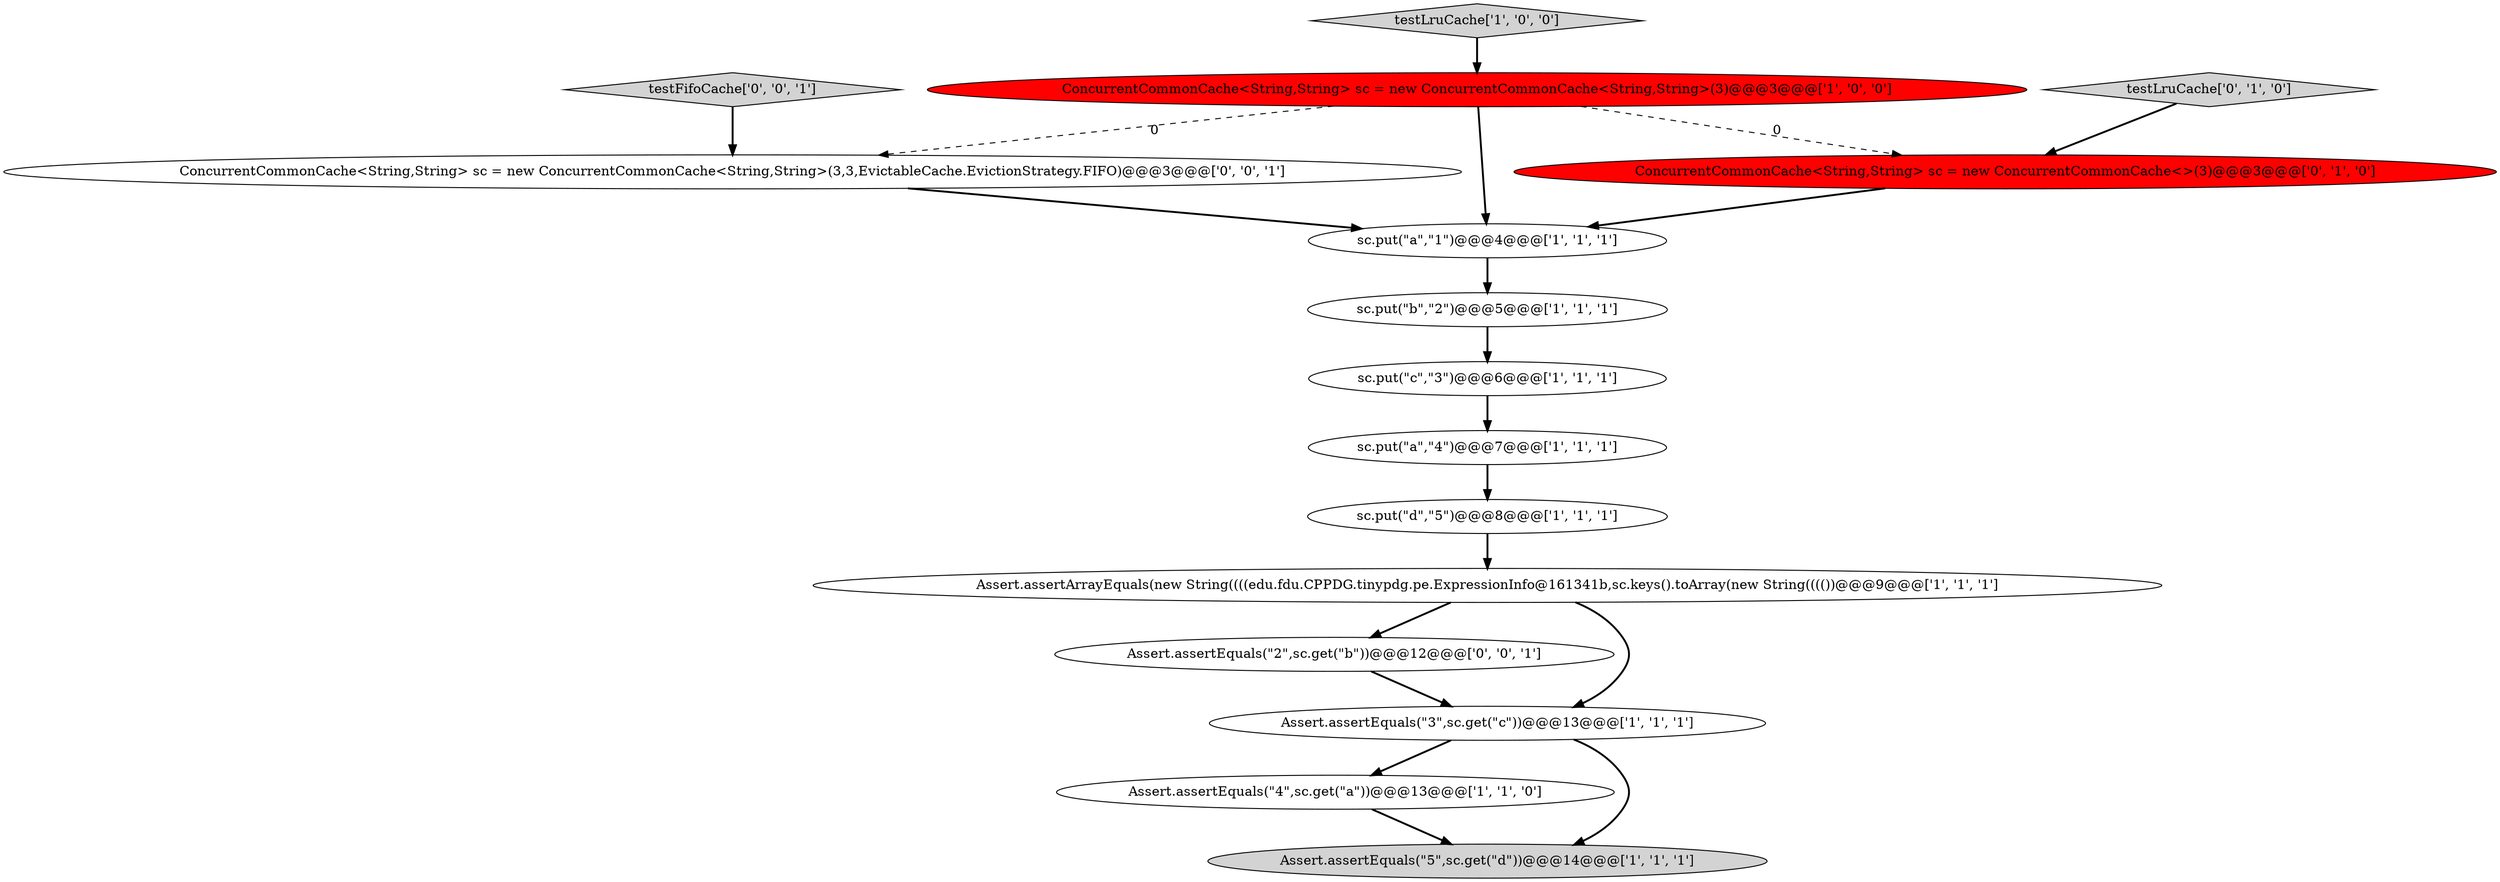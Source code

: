 digraph {
11 [style = filled, label = "ConcurrentCommonCache<String,String> sc = new ConcurrentCommonCache<>(3)@@@3@@@['0', '1', '0']", fillcolor = red, shape = ellipse image = "AAA1AAABBB2BBB"];
3 [style = filled, label = "sc.put(\"c\",\"3\")@@@6@@@['1', '1', '1']", fillcolor = white, shape = ellipse image = "AAA0AAABBB1BBB"];
14 [style = filled, label = "Assert.assertEquals(\"2\",sc.get(\"b\"))@@@12@@@['0', '0', '1']", fillcolor = white, shape = ellipse image = "AAA0AAABBB3BBB"];
4 [style = filled, label = "sc.put(\"a\",\"4\")@@@7@@@['1', '1', '1']", fillcolor = white, shape = ellipse image = "AAA0AAABBB1BBB"];
0 [style = filled, label = "sc.put(\"a\",\"1\")@@@4@@@['1', '1', '1']", fillcolor = white, shape = ellipse image = "AAA0AAABBB1BBB"];
9 [style = filled, label = "sc.put(\"b\",\"2\")@@@5@@@['1', '1', '1']", fillcolor = white, shape = ellipse image = "AAA0AAABBB1BBB"];
13 [style = filled, label = "testFifoCache['0', '0', '1']", fillcolor = lightgray, shape = diamond image = "AAA0AAABBB3BBB"];
7 [style = filled, label = "Assert.assertEquals(\"4\",sc.get(\"a\"))@@@13@@@['1', '1', '0']", fillcolor = white, shape = ellipse image = "AAA0AAABBB1BBB"];
6 [style = filled, label = "Assert.assertArrayEquals(new String((((edu.fdu.CPPDG.tinypdg.pe.ExpressionInfo@161341b,sc.keys().toArray(new String(((())@@@9@@@['1', '1', '1']", fillcolor = white, shape = ellipse image = "AAA0AAABBB1BBB"];
2 [style = filled, label = "ConcurrentCommonCache<String,String> sc = new ConcurrentCommonCache<String,String>(3)@@@3@@@['1', '0', '0']", fillcolor = red, shape = ellipse image = "AAA1AAABBB1BBB"];
8 [style = filled, label = "testLruCache['1', '0', '0']", fillcolor = lightgray, shape = diamond image = "AAA0AAABBB1BBB"];
1 [style = filled, label = "Assert.assertEquals(\"3\",sc.get(\"c\"))@@@13@@@['1', '1', '1']", fillcolor = white, shape = ellipse image = "AAA0AAABBB1BBB"];
5 [style = filled, label = "sc.put(\"d\",\"5\")@@@8@@@['1', '1', '1']", fillcolor = white, shape = ellipse image = "AAA0AAABBB1BBB"];
15 [style = filled, label = "ConcurrentCommonCache<String,String> sc = new ConcurrentCommonCache<String,String>(3,3,EvictableCache.EvictionStrategy.FIFO)@@@3@@@['0', '0', '1']", fillcolor = white, shape = ellipse image = "AAA0AAABBB3BBB"];
12 [style = filled, label = "testLruCache['0', '1', '0']", fillcolor = lightgray, shape = diamond image = "AAA0AAABBB2BBB"];
10 [style = filled, label = "Assert.assertEquals(\"5\",sc.get(\"d\"))@@@14@@@['1', '1', '1']", fillcolor = lightgray, shape = ellipse image = "AAA0AAABBB1BBB"];
6->14 [style = bold, label=""];
9->3 [style = bold, label=""];
6->1 [style = bold, label=""];
2->11 [style = dashed, label="0"];
0->9 [style = bold, label=""];
2->0 [style = bold, label=""];
11->0 [style = bold, label=""];
13->15 [style = bold, label=""];
5->6 [style = bold, label=""];
8->2 [style = bold, label=""];
1->10 [style = bold, label=""];
7->10 [style = bold, label=""];
4->5 [style = bold, label=""];
3->4 [style = bold, label=""];
1->7 [style = bold, label=""];
15->0 [style = bold, label=""];
14->1 [style = bold, label=""];
2->15 [style = dashed, label="0"];
12->11 [style = bold, label=""];
}

